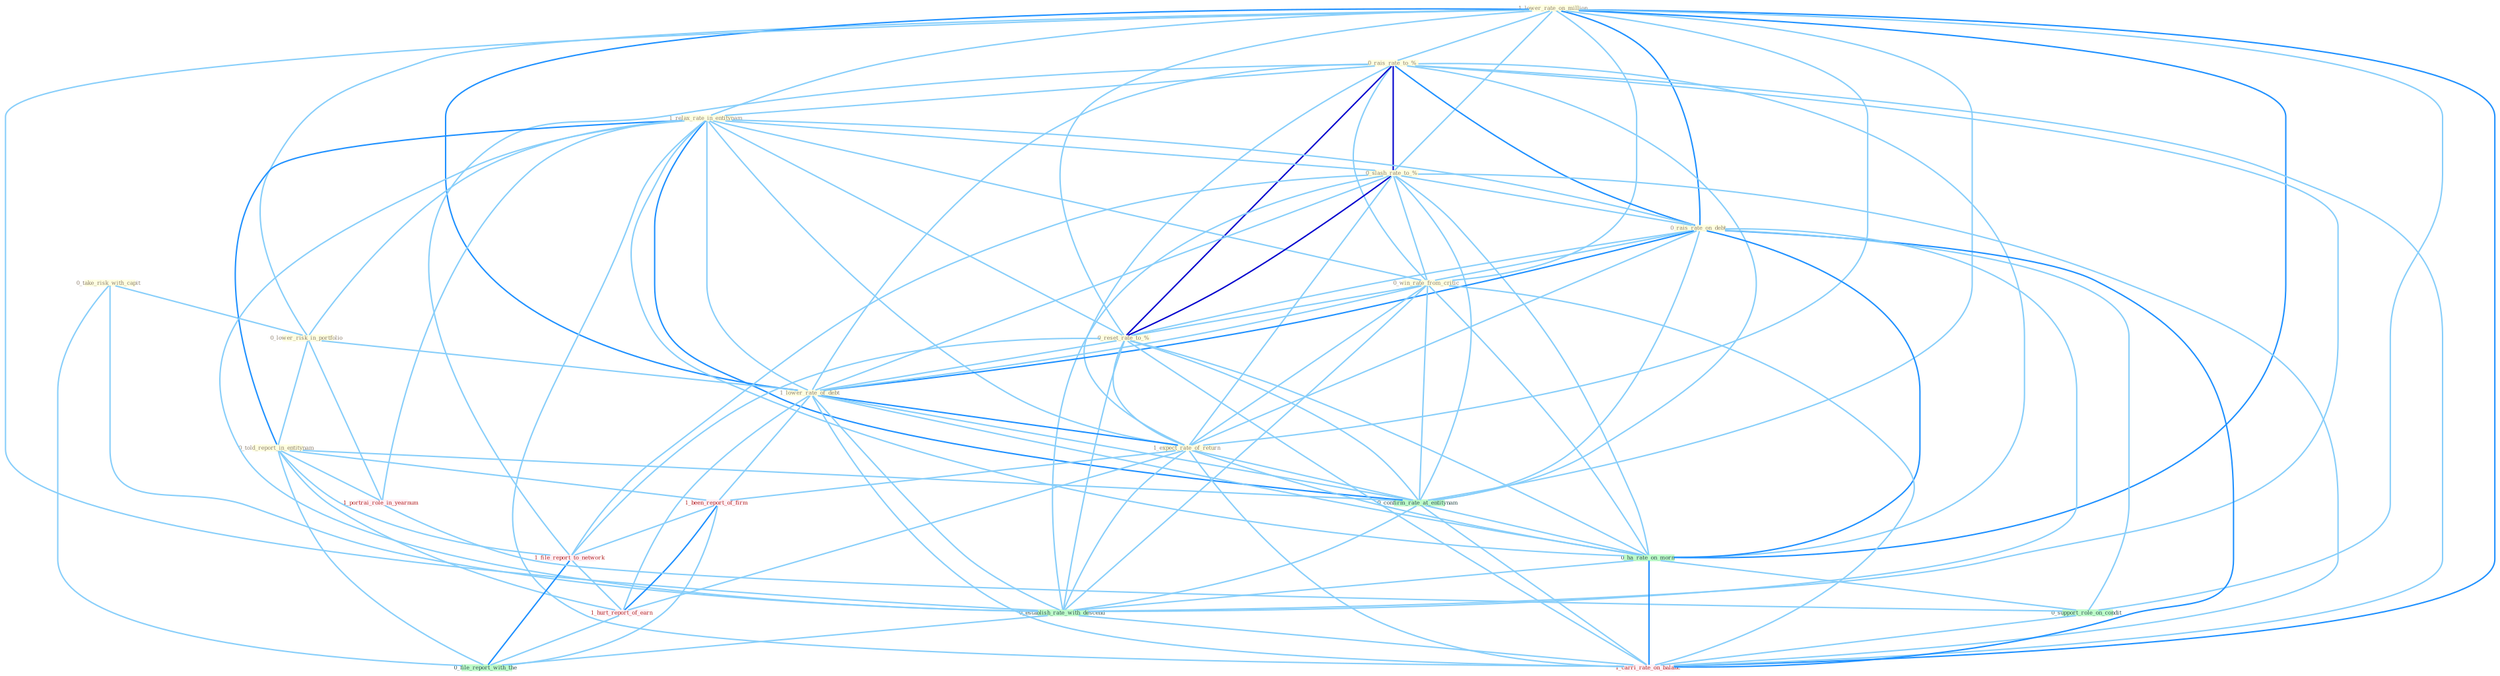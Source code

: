 Graph G{ 
    node
    [shape=polygon,style=filled,width=.5,height=.06,color="#BDFCC9",fixedsize=true,fontsize=4,
    fontcolor="#2f4f4f"];
    {node
    [color="#ffffe0", fontcolor="#8b7d6b"] "1_lower_rate_on_million " "0_take_risk_with_capit " "0_rais_rate_to_% " "1_relax_rate_in_entitynam " "0_lower_risk_in_portfolio " "0_slash_rate_to_% " "0_rais_rate_on_debt " "0_win_rate_from_critic " "0_reset_rate_to_% " "0_told_report_in_entitynam " "1_lower_rate_of_debt " "1_expect_rate_of_return "}
{node [color="#fff0f5", fontcolor="#b22222"] "1_been_report_of_firm " "1_file_report_to_network " "1_portrai_role_in_yearnum " "1_hurt_report_of_earn " "1_carri_rate_on_balanc "}
edge [color="#B0E2FF"];

	"1_lower_rate_on_million " -- "0_rais_rate_to_% " [w="1", color="#87cefa" ];
	"1_lower_rate_on_million " -- "1_relax_rate_in_entitynam " [w="1", color="#87cefa" ];
	"1_lower_rate_on_million " -- "0_lower_risk_in_portfolio " [w="1", color="#87cefa" ];
	"1_lower_rate_on_million " -- "0_slash_rate_to_% " [w="1", color="#87cefa" ];
	"1_lower_rate_on_million " -- "0_rais_rate_on_debt " [w="2", color="#1e90ff" , len=0.8];
	"1_lower_rate_on_million " -- "0_win_rate_from_critic " [w="1", color="#87cefa" ];
	"1_lower_rate_on_million " -- "0_reset_rate_to_% " [w="1", color="#87cefa" ];
	"1_lower_rate_on_million " -- "1_lower_rate_of_debt " [w="2", color="#1e90ff" , len=0.8];
	"1_lower_rate_on_million " -- "1_expect_rate_of_return " [w="1", color="#87cefa" ];
	"1_lower_rate_on_million " -- "0_confirm_rate_at_entitynam " [w="1", color="#87cefa" ];
	"1_lower_rate_on_million " -- "0_ha_rate_on_morn " [w="2", color="#1e90ff" , len=0.8];
	"1_lower_rate_on_million " -- "0_support_role_on_condit " [w="1", color="#87cefa" ];
	"1_lower_rate_on_million " -- "0_establish_rate_with_descend " [w="1", color="#87cefa" ];
	"1_lower_rate_on_million " -- "1_carri_rate_on_balanc " [w="2", color="#1e90ff" , len=0.8];
	"0_take_risk_with_capit " -- "0_lower_risk_in_portfolio " [w="1", color="#87cefa" ];
	"0_take_risk_with_capit " -- "0_establish_rate_with_descend " [w="1", color="#87cefa" ];
	"0_take_risk_with_capit " -- "0_file_report_with_the " [w="1", color="#87cefa" ];
	"0_rais_rate_to_% " -- "1_relax_rate_in_entitynam " [w="1", color="#87cefa" ];
	"0_rais_rate_to_% " -- "0_slash_rate_to_% " [w="3", color="#0000cd" , len=0.6];
	"0_rais_rate_to_% " -- "0_rais_rate_on_debt " [w="2", color="#1e90ff" , len=0.8];
	"0_rais_rate_to_% " -- "0_win_rate_from_critic " [w="1", color="#87cefa" ];
	"0_rais_rate_to_% " -- "0_reset_rate_to_% " [w="3", color="#0000cd" , len=0.6];
	"0_rais_rate_to_% " -- "1_lower_rate_of_debt " [w="1", color="#87cefa" ];
	"0_rais_rate_to_% " -- "1_expect_rate_of_return " [w="1", color="#87cefa" ];
	"0_rais_rate_to_% " -- "0_confirm_rate_at_entitynam " [w="1", color="#87cefa" ];
	"0_rais_rate_to_% " -- "1_file_report_to_network " [w="1", color="#87cefa" ];
	"0_rais_rate_to_% " -- "0_ha_rate_on_morn " [w="1", color="#87cefa" ];
	"0_rais_rate_to_% " -- "0_establish_rate_with_descend " [w="1", color="#87cefa" ];
	"0_rais_rate_to_% " -- "1_carri_rate_on_balanc " [w="1", color="#87cefa" ];
	"1_relax_rate_in_entitynam " -- "0_lower_risk_in_portfolio " [w="1", color="#87cefa" ];
	"1_relax_rate_in_entitynam " -- "0_slash_rate_to_% " [w="1", color="#87cefa" ];
	"1_relax_rate_in_entitynam " -- "0_rais_rate_on_debt " [w="1", color="#87cefa" ];
	"1_relax_rate_in_entitynam " -- "0_win_rate_from_critic " [w="1", color="#87cefa" ];
	"1_relax_rate_in_entitynam " -- "0_reset_rate_to_% " [w="1", color="#87cefa" ];
	"1_relax_rate_in_entitynam " -- "0_told_report_in_entitynam " [w="2", color="#1e90ff" , len=0.8];
	"1_relax_rate_in_entitynam " -- "1_lower_rate_of_debt " [w="1", color="#87cefa" ];
	"1_relax_rate_in_entitynam " -- "1_expect_rate_of_return " [w="1", color="#87cefa" ];
	"1_relax_rate_in_entitynam " -- "0_confirm_rate_at_entitynam " [w="2", color="#1e90ff" , len=0.8];
	"1_relax_rate_in_entitynam " -- "1_portrai_role_in_yearnum " [w="1", color="#87cefa" ];
	"1_relax_rate_in_entitynam " -- "0_ha_rate_on_morn " [w="1", color="#87cefa" ];
	"1_relax_rate_in_entitynam " -- "0_establish_rate_with_descend " [w="1", color="#87cefa" ];
	"1_relax_rate_in_entitynam " -- "1_carri_rate_on_balanc " [w="1", color="#87cefa" ];
	"0_lower_risk_in_portfolio " -- "0_told_report_in_entitynam " [w="1", color="#87cefa" ];
	"0_lower_risk_in_portfolio " -- "1_lower_rate_of_debt " [w="1", color="#87cefa" ];
	"0_lower_risk_in_portfolio " -- "1_portrai_role_in_yearnum " [w="1", color="#87cefa" ];
	"0_slash_rate_to_% " -- "0_rais_rate_on_debt " [w="1", color="#87cefa" ];
	"0_slash_rate_to_% " -- "0_win_rate_from_critic " [w="1", color="#87cefa" ];
	"0_slash_rate_to_% " -- "0_reset_rate_to_% " [w="3", color="#0000cd" , len=0.6];
	"0_slash_rate_to_% " -- "1_lower_rate_of_debt " [w="1", color="#87cefa" ];
	"0_slash_rate_to_% " -- "1_expect_rate_of_return " [w="1", color="#87cefa" ];
	"0_slash_rate_to_% " -- "0_confirm_rate_at_entitynam " [w="1", color="#87cefa" ];
	"0_slash_rate_to_% " -- "1_file_report_to_network " [w="1", color="#87cefa" ];
	"0_slash_rate_to_% " -- "0_ha_rate_on_morn " [w="1", color="#87cefa" ];
	"0_slash_rate_to_% " -- "0_establish_rate_with_descend " [w="1", color="#87cefa" ];
	"0_slash_rate_to_% " -- "1_carri_rate_on_balanc " [w="1", color="#87cefa" ];
	"0_rais_rate_on_debt " -- "0_win_rate_from_critic " [w="1", color="#87cefa" ];
	"0_rais_rate_on_debt " -- "0_reset_rate_to_% " [w="1", color="#87cefa" ];
	"0_rais_rate_on_debt " -- "1_lower_rate_of_debt " [w="2", color="#1e90ff" , len=0.8];
	"0_rais_rate_on_debt " -- "1_expect_rate_of_return " [w="1", color="#87cefa" ];
	"0_rais_rate_on_debt " -- "0_confirm_rate_at_entitynam " [w="1", color="#87cefa" ];
	"0_rais_rate_on_debt " -- "0_ha_rate_on_morn " [w="2", color="#1e90ff" , len=0.8];
	"0_rais_rate_on_debt " -- "0_support_role_on_condit " [w="1", color="#87cefa" ];
	"0_rais_rate_on_debt " -- "0_establish_rate_with_descend " [w="1", color="#87cefa" ];
	"0_rais_rate_on_debt " -- "1_carri_rate_on_balanc " [w="2", color="#1e90ff" , len=0.8];
	"0_win_rate_from_critic " -- "0_reset_rate_to_% " [w="1", color="#87cefa" ];
	"0_win_rate_from_critic " -- "1_lower_rate_of_debt " [w="1", color="#87cefa" ];
	"0_win_rate_from_critic " -- "1_expect_rate_of_return " [w="1", color="#87cefa" ];
	"0_win_rate_from_critic " -- "0_confirm_rate_at_entitynam " [w="1", color="#87cefa" ];
	"0_win_rate_from_critic " -- "0_ha_rate_on_morn " [w="1", color="#87cefa" ];
	"0_win_rate_from_critic " -- "0_establish_rate_with_descend " [w="1", color="#87cefa" ];
	"0_win_rate_from_critic " -- "1_carri_rate_on_balanc " [w="1", color="#87cefa" ];
	"0_reset_rate_to_% " -- "1_lower_rate_of_debt " [w="1", color="#87cefa" ];
	"0_reset_rate_to_% " -- "1_expect_rate_of_return " [w="1", color="#87cefa" ];
	"0_reset_rate_to_% " -- "0_confirm_rate_at_entitynam " [w="1", color="#87cefa" ];
	"0_reset_rate_to_% " -- "1_file_report_to_network " [w="1", color="#87cefa" ];
	"0_reset_rate_to_% " -- "0_ha_rate_on_morn " [w="1", color="#87cefa" ];
	"0_reset_rate_to_% " -- "0_establish_rate_with_descend " [w="1", color="#87cefa" ];
	"0_reset_rate_to_% " -- "1_carri_rate_on_balanc " [w="1", color="#87cefa" ];
	"0_told_report_in_entitynam " -- "0_confirm_rate_at_entitynam " [w="1", color="#87cefa" ];
	"0_told_report_in_entitynam " -- "1_been_report_of_firm " [w="1", color="#87cefa" ];
	"0_told_report_in_entitynam " -- "1_file_report_to_network " [w="1", color="#87cefa" ];
	"0_told_report_in_entitynam " -- "1_portrai_role_in_yearnum " [w="1", color="#87cefa" ];
	"0_told_report_in_entitynam " -- "1_hurt_report_of_earn " [w="1", color="#87cefa" ];
	"0_told_report_in_entitynam " -- "0_file_report_with_the " [w="1", color="#87cefa" ];
	"1_lower_rate_of_debt " -- "1_expect_rate_of_return " [w="2", color="#1e90ff" , len=0.8];
	"1_lower_rate_of_debt " -- "0_confirm_rate_at_entitynam " [w="1", color="#87cefa" ];
	"1_lower_rate_of_debt " -- "1_been_report_of_firm " [w="1", color="#87cefa" ];
	"1_lower_rate_of_debt " -- "0_ha_rate_on_morn " [w="1", color="#87cefa" ];
	"1_lower_rate_of_debt " -- "1_hurt_report_of_earn " [w="1", color="#87cefa" ];
	"1_lower_rate_of_debt " -- "0_establish_rate_with_descend " [w="1", color="#87cefa" ];
	"1_lower_rate_of_debt " -- "1_carri_rate_on_balanc " [w="1", color="#87cefa" ];
	"1_expect_rate_of_return " -- "0_confirm_rate_at_entitynam " [w="1", color="#87cefa" ];
	"1_expect_rate_of_return " -- "1_been_report_of_firm " [w="1", color="#87cefa" ];
	"1_expect_rate_of_return " -- "0_ha_rate_on_morn " [w="1", color="#87cefa" ];
	"1_expect_rate_of_return " -- "1_hurt_report_of_earn " [w="1", color="#87cefa" ];
	"1_expect_rate_of_return " -- "0_establish_rate_with_descend " [w="1", color="#87cefa" ];
	"1_expect_rate_of_return " -- "1_carri_rate_on_balanc " [w="1", color="#87cefa" ];
	"0_confirm_rate_at_entitynam " -- "0_ha_rate_on_morn " [w="1", color="#87cefa" ];
	"0_confirm_rate_at_entitynam " -- "0_establish_rate_with_descend " [w="1", color="#87cefa" ];
	"0_confirm_rate_at_entitynam " -- "1_carri_rate_on_balanc " [w="1", color="#87cefa" ];
	"1_been_report_of_firm " -- "1_file_report_to_network " [w="1", color="#87cefa" ];
	"1_been_report_of_firm " -- "1_hurt_report_of_earn " [w="2", color="#1e90ff" , len=0.8];
	"1_been_report_of_firm " -- "0_file_report_with_the " [w="1", color="#87cefa" ];
	"1_file_report_to_network " -- "1_hurt_report_of_earn " [w="1", color="#87cefa" ];
	"1_file_report_to_network " -- "0_file_report_with_the " [w="2", color="#1e90ff" , len=0.8];
	"1_portrai_role_in_yearnum " -- "0_support_role_on_condit " [w="1", color="#87cefa" ];
	"0_ha_rate_on_morn " -- "0_support_role_on_condit " [w="1", color="#87cefa" ];
	"0_ha_rate_on_morn " -- "0_establish_rate_with_descend " [w="1", color="#87cefa" ];
	"0_ha_rate_on_morn " -- "1_carri_rate_on_balanc " [w="2", color="#1e90ff" , len=0.8];
	"1_hurt_report_of_earn " -- "0_file_report_with_the " [w="1", color="#87cefa" ];
	"0_support_role_on_condit " -- "1_carri_rate_on_balanc " [w="1", color="#87cefa" ];
	"0_establish_rate_with_descend " -- "1_carri_rate_on_balanc " [w="1", color="#87cefa" ];
	"0_establish_rate_with_descend " -- "0_file_report_with_the " [w="1", color="#87cefa" ];
}